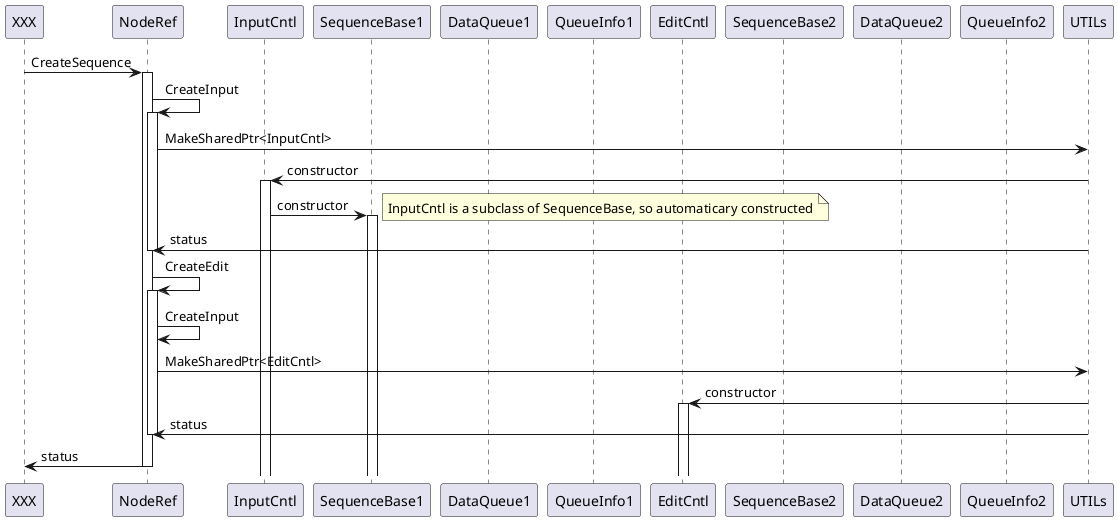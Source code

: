 @startuml
participant XXX
participant NodeRef
participant InputCntl
participant SequenceBase1
participant DataQueue1
participant QueueInfo1
participant EditCntl
participant SequenceBase2
participant DataQueue2
participant QueueInfo2
participant UTILs

XXX -> NodeRef : CreateSequence
activate NodeRef
NodeRef -> NodeRef : CreateInput
activate NodeRef
NodeRef -> UTILs : MakeSharedPtr<InputCntl>
UTILs -> InputCntl : constructor
activate InputCntl
InputCntl -> SequenceBase1 : constructor
note right : InputCntl is a subclass of SequenceBase, so automaticary constructed
activate SequenceBase1
NodeRef <- UTILs : status
deactivate NodeRef

NodeRef -> NodeRef : CreateEdit
activate NodeRef
NodeRef -> NodeRef : CreateInput
NodeRef -> UTILs : MakeSharedPtr<EditCntl>
UTILs -> EditCntl : constructor
activate EditCntl
NodeRef <- UTILs : status
deactivate NodeRef
XXX <- NodeRef : status
deactivate NodeRef
@enduml
